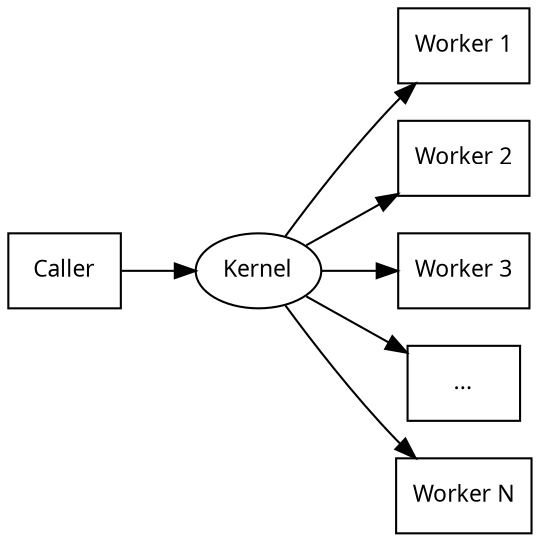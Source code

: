 digraph G {
  concentrate=true;
  graph [margin=0,rankdir=LR];
  node [shape=box,fontname="Latin Modern Roman",fontsize=11];
  caller [label="Caller"];
  kernel [label="Kernel",shape=ellipse];
  worker1 [label="Worker 1"];
  worker2 [label="Worker 2"];
  worker3 [label="Worker 3"];
  workerDots [label="..."];
  workerN [label="Worker N"];
  caller -> kernel;
  kernel -> worker1;
  kernel -> worker2;
  kernel -> worker3;
  kernel -> workerDots;
  kernel -> workerN;
}

